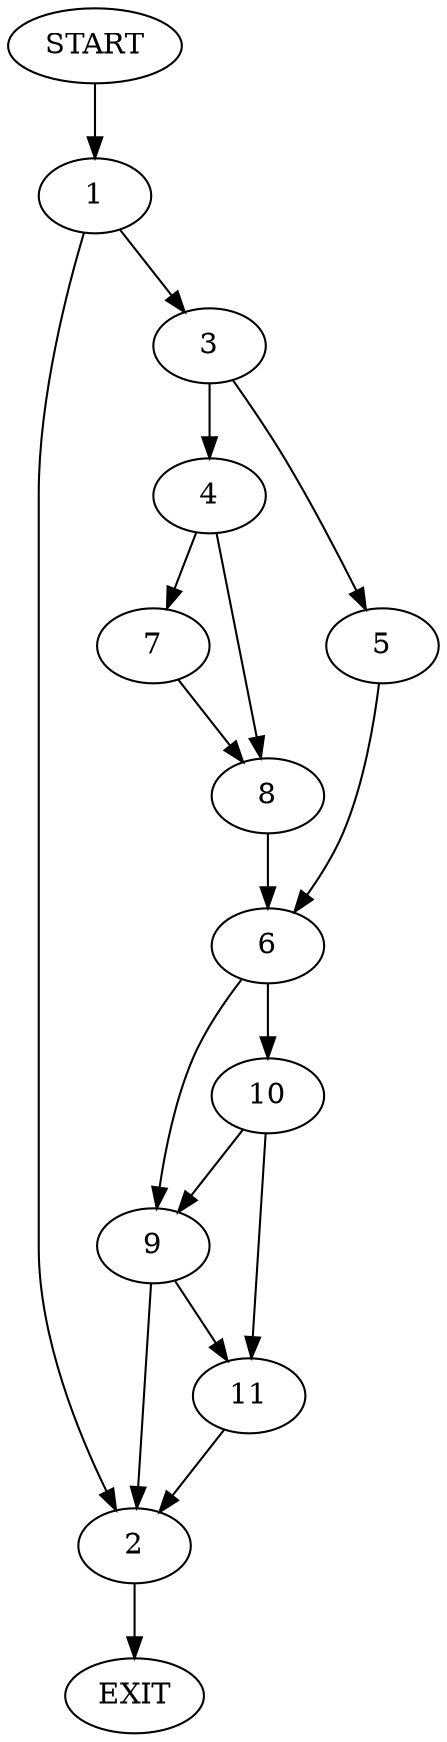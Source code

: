 digraph {
0 [label="START"]
12 [label="EXIT"]
0 -> 1
1 -> 2
1 -> 3
2 -> 12
3 -> 4
3 -> 5
5 -> 6
4 -> 7
4 -> 8
6 -> 9
6 -> 10
8 -> 6
7 -> 8
9 -> 11
9 -> 2
10 -> 11
10 -> 9
11 -> 2
}
